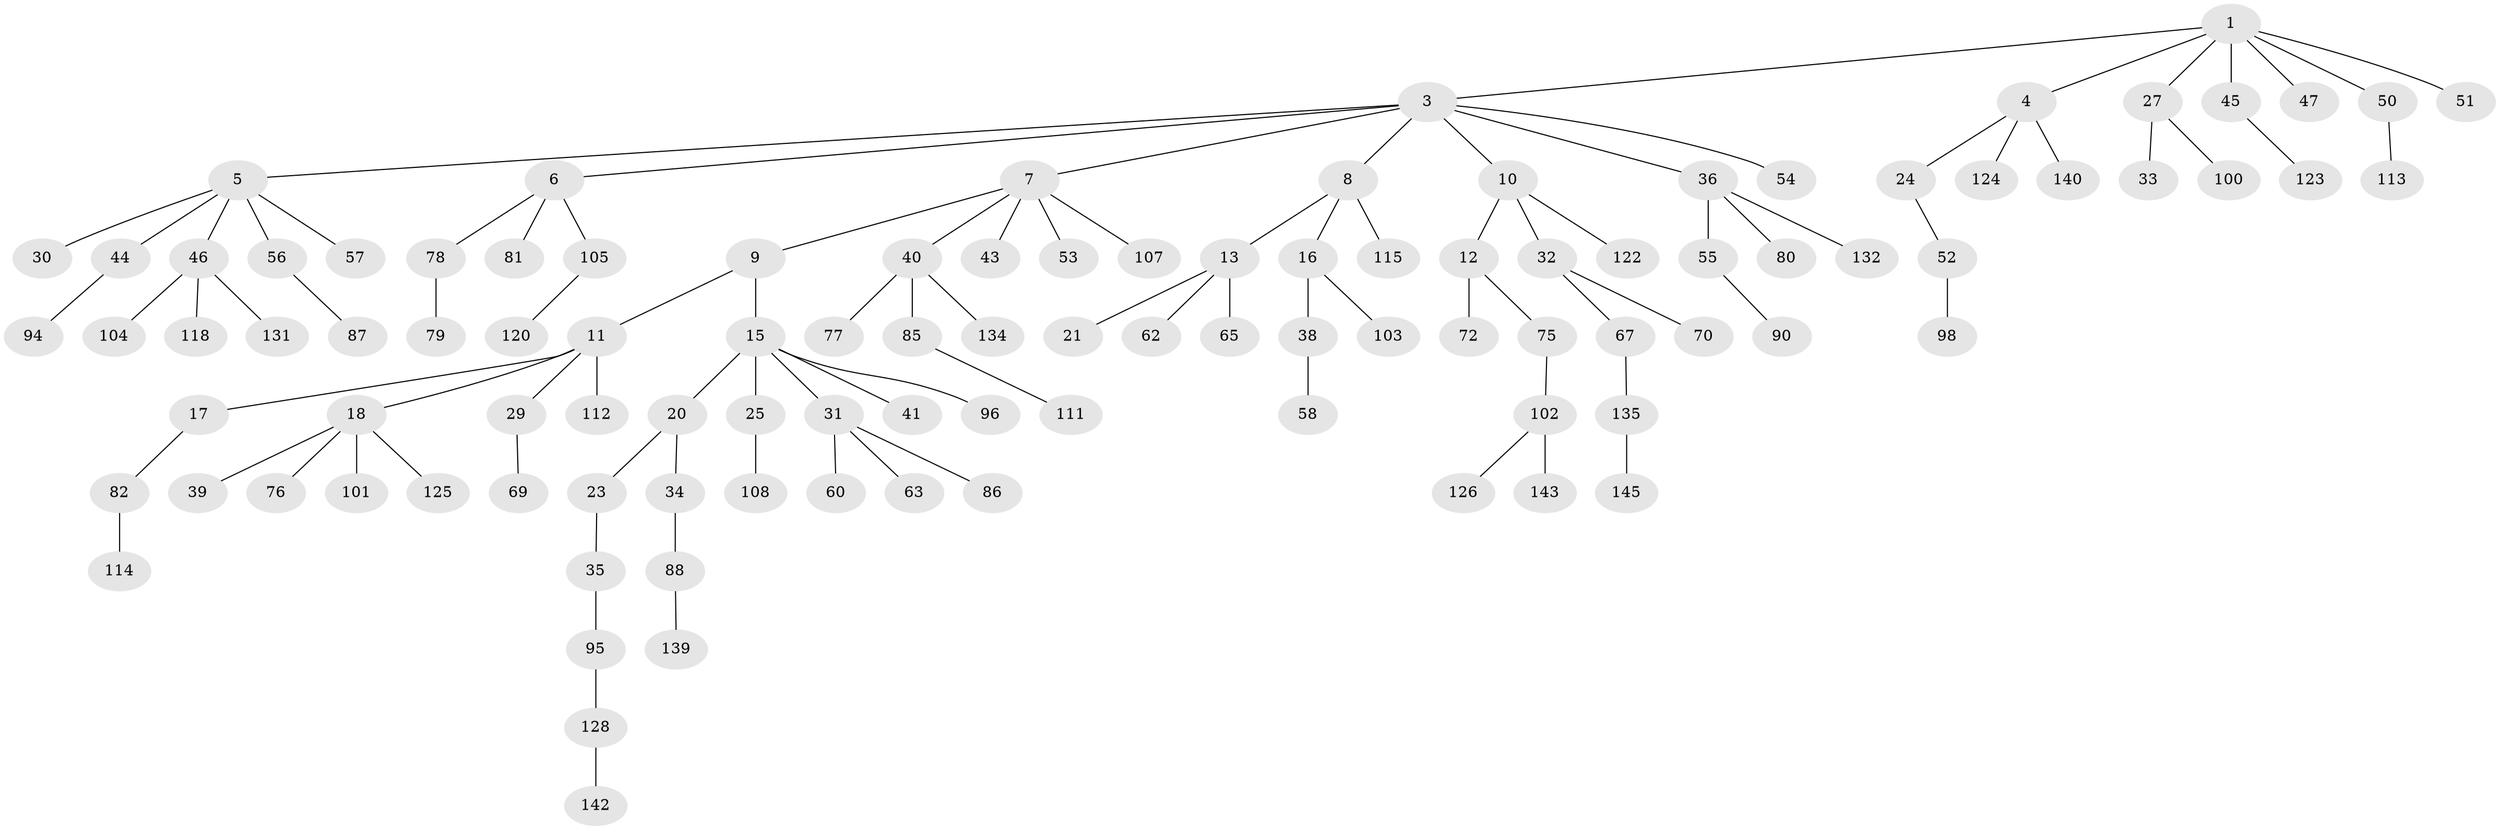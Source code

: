 // Generated by graph-tools (version 1.1) at 2025/52/02/27/25 19:52:13]
// undirected, 103 vertices, 102 edges
graph export_dot {
graph [start="1"]
  node [color=gray90,style=filled];
  1 [super="+2"];
  3 [super="+22"];
  4 [super="+84"];
  5;
  6 [super="+19"];
  7 [super="+14"];
  8 [super="+49"];
  9;
  10;
  11;
  12 [super="+28"];
  13;
  15 [super="+42"];
  16 [super="+64"];
  17 [super="+59"];
  18 [super="+26"];
  20 [super="+83"];
  21;
  23 [super="+71"];
  24 [super="+74"];
  25 [super="+146"];
  27 [super="+37"];
  29 [super="+136"];
  30;
  31 [super="+61"];
  32 [super="+66"];
  33 [super="+97"];
  34;
  35;
  36 [super="+116"];
  38;
  39;
  40 [super="+91"];
  41 [super="+73"];
  43;
  44 [super="+129"];
  45 [super="+93"];
  46 [super="+48"];
  47;
  50 [super="+137"];
  51;
  52;
  53;
  54;
  55 [super="+68"];
  56 [super="+92"];
  57 [super="+117"];
  58 [super="+119"];
  60;
  62 [super="+110"];
  63;
  65;
  67;
  69 [super="+141"];
  70;
  72;
  75;
  76;
  77;
  78;
  79;
  80;
  81;
  82;
  85;
  86;
  87;
  88 [super="+89"];
  90 [super="+109"];
  94 [super="+99"];
  95;
  96 [super="+130"];
  98;
  100 [super="+121"];
  101;
  102 [super="+106"];
  103;
  104;
  105 [super="+144"];
  107 [super="+127"];
  108;
  111;
  112 [super="+138"];
  113;
  114;
  115;
  118;
  120;
  122;
  123;
  124;
  125;
  126;
  128 [super="+133"];
  131;
  132;
  134;
  135;
  139;
  140;
  142;
  143;
  145;
  1 -- 3;
  1 -- 45;
  1 -- 50;
  1 -- 51;
  1 -- 27;
  1 -- 4;
  1 -- 47;
  3 -- 5;
  3 -- 6;
  3 -- 7;
  3 -- 8;
  3 -- 10;
  3 -- 54;
  3 -- 36;
  4 -- 24;
  4 -- 124;
  4 -- 140;
  5 -- 30;
  5 -- 44;
  5 -- 46;
  5 -- 56;
  5 -- 57;
  6 -- 78;
  6 -- 81;
  6 -- 105;
  7 -- 9;
  7 -- 40;
  7 -- 43;
  7 -- 53;
  7 -- 107;
  8 -- 13;
  8 -- 16;
  8 -- 115;
  9 -- 11;
  9 -- 15;
  10 -- 12;
  10 -- 32;
  10 -- 122;
  11 -- 17;
  11 -- 18;
  11 -- 29;
  11 -- 112;
  12 -- 72;
  12 -- 75;
  13 -- 21;
  13 -- 62;
  13 -- 65;
  15 -- 20;
  15 -- 25;
  15 -- 31;
  15 -- 41;
  15 -- 96;
  16 -- 38;
  16 -- 103;
  17 -- 82;
  18 -- 39;
  18 -- 125;
  18 -- 76;
  18 -- 101;
  20 -- 23;
  20 -- 34;
  23 -- 35;
  24 -- 52;
  25 -- 108;
  27 -- 33;
  27 -- 100;
  29 -- 69;
  31 -- 60;
  31 -- 86;
  31 -- 63;
  32 -- 70;
  32 -- 67;
  34 -- 88;
  35 -- 95;
  36 -- 55;
  36 -- 80;
  36 -- 132;
  38 -- 58;
  40 -- 77;
  40 -- 85;
  40 -- 134;
  44 -- 94;
  45 -- 123;
  46 -- 104;
  46 -- 118;
  46 -- 131;
  50 -- 113;
  52 -- 98;
  55 -- 90;
  56 -- 87;
  67 -- 135;
  75 -- 102;
  78 -- 79;
  82 -- 114;
  85 -- 111;
  88 -- 139;
  95 -- 128;
  102 -- 126;
  102 -- 143;
  105 -- 120;
  128 -- 142;
  135 -- 145;
}
